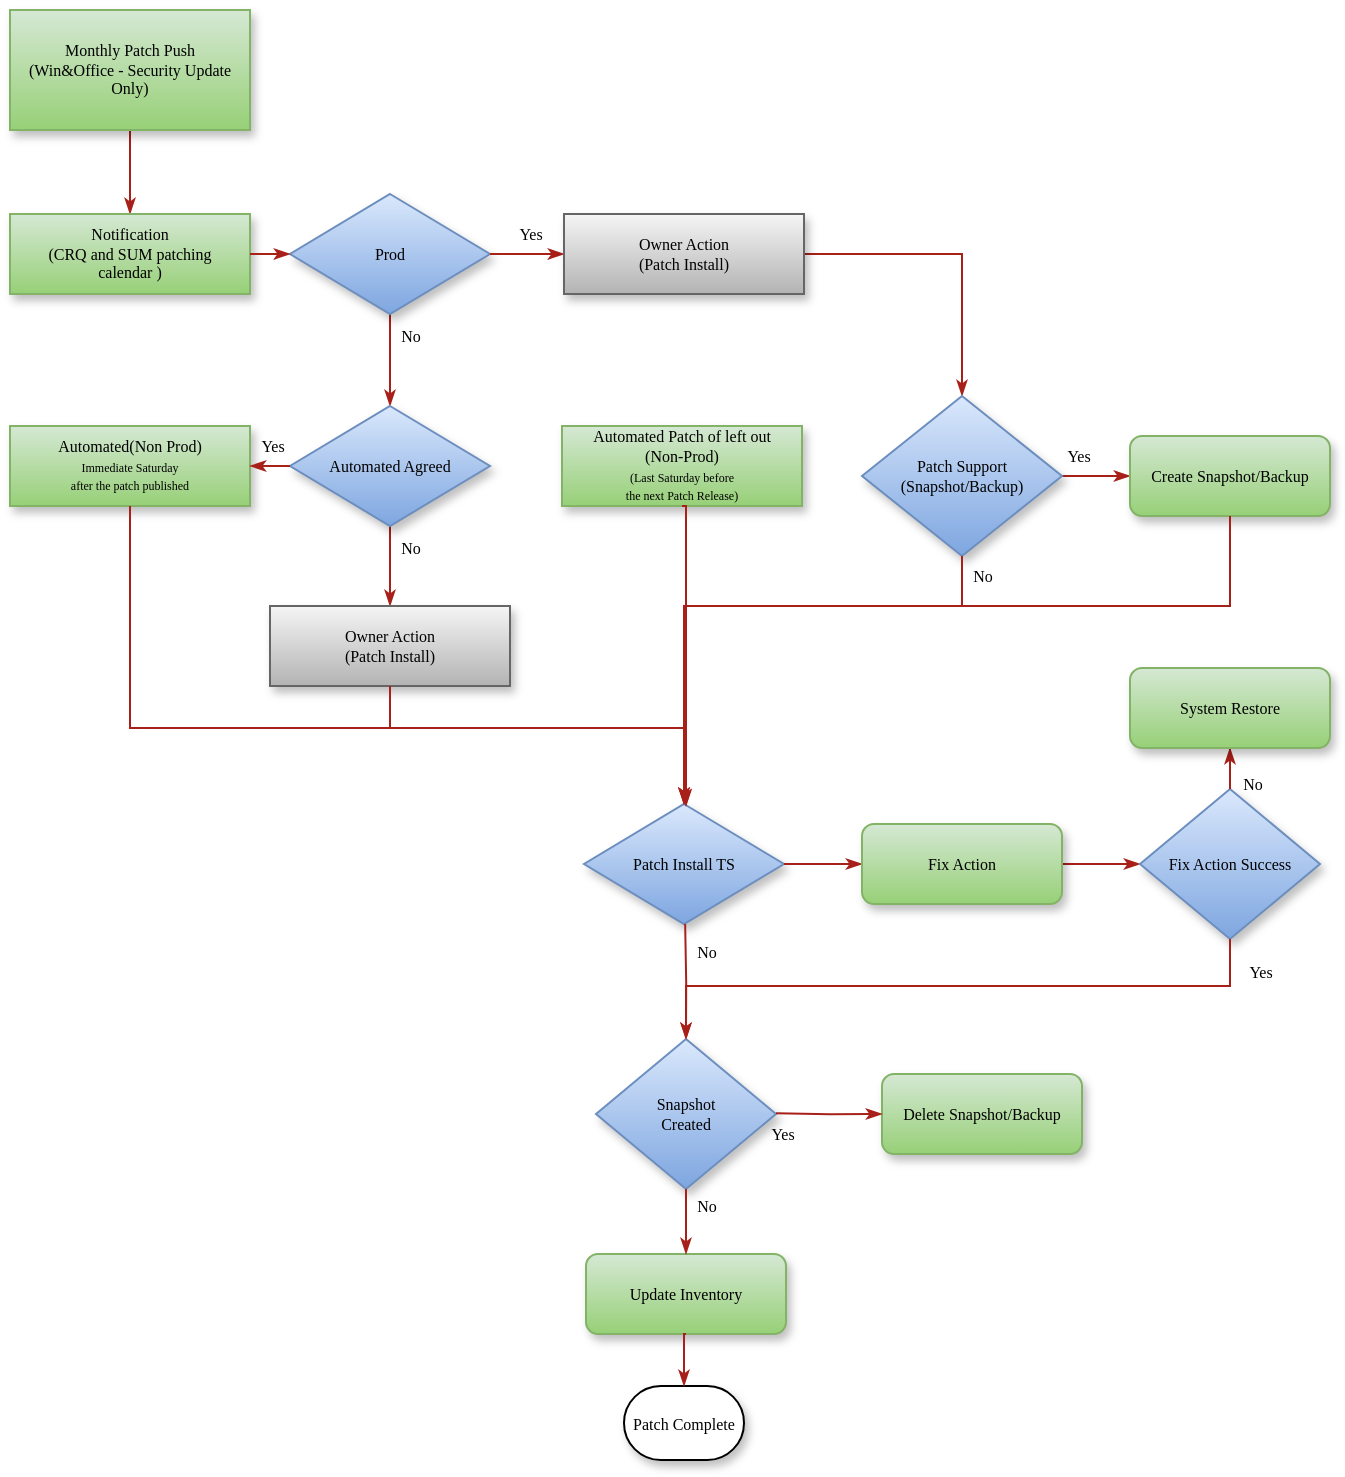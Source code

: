 <mxfile version="22.1.11" type="github">
  <diagram name="Page-1" id="edf60f1a-56cd-e834-aa8a-f176f3a09ee4">
    <mxGraphModel dx="1386" dy="819" grid="1" gridSize="10" guides="1" tooltips="1" connect="1" arrows="1" fold="1" page="1" pageScale="1" pageWidth="1100" pageHeight="850" background="none" math="0" shadow="0">
      <root>
        <mxCell id="0" />
        <mxCell id="1" parent="0" />
        <mxCell id="60e70716793133e9-32" style="edgeStyle=orthogonalEdgeStyle;rounded=0;html=1;labelBackgroundColor=none;startSize=5;endArrow=classicThin;endFill=1;endSize=5;jettySize=auto;orthogonalLoop=1;strokeWidth=1;fontFamily=Verdana;fontSize=8;entryX=0.5;entryY=0;entryDx=0;entryDy=0;strokeColor=#A8201A;fontColor=default;" parent="1" source="60e70716793133e9-4" target="aiUU3dkIO-aQndbutRjK-3" edge="1">
          <mxGeometry relative="1" as="geometry" />
        </mxCell>
        <mxCell id="60e70716793133e9-4" value="Monthly Patch Push&lt;br style=&quot;border-color: var(--border-color);&quot;&gt;(Win&amp;amp;Office - Security Update Only)" style="rounded=0;whiteSpace=wrap;html=1;shadow=1;labelBackgroundColor=none;strokeWidth=1;fontFamily=Verdana;fontSize=8;align=center;fillColor=#d5e8d4;strokeColor=#82b366;gradientColor=#97d077;" parent="1" vertex="1">
          <mxGeometry x="200" y="85" width="120" height="60" as="geometry" />
        </mxCell>
        <mxCell id="60e70716793133e9-37" value="No" style="edgeStyle=orthogonalEdgeStyle;rounded=0;html=1;labelBackgroundColor=none;startSize=5;endArrow=classicThin;endFill=1;endSize=5;jettySize=auto;orthogonalLoop=1;strokeWidth=1;fontFamily=Verdana;fontSize=8;entryX=0.5;entryY=0;entryDx=0;entryDy=0;strokeColor=#A8201A;fontColor=default;" parent="1" source="60e70716793133e9-5" target="aiUU3dkIO-aQndbutRjK-5" edge="1">
          <mxGeometry x="-0.517" y="10" relative="1" as="geometry">
            <mxPoint as="offset" />
            <Array as="points" />
          </mxGeometry>
        </mxCell>
        <mxCell id="60e70716793133e9-5" value="Prod" style="rhombus;whiteSpace=wrap;html=1;rounded=0;shadow=1;labelBackgroundColor=none;strokeWidth=1;fontFamily=Verdana;fontSize=8;align=center;fillColor=#dae8fc;strokeColor=#6c8ebf;gradientColor=#7ea6e0;" parent="1" vertex="1">
          <mxGeometry x="340" y="177" width="100" height="60" as="geometry" />
        </mxCell>
        <mxCell id="60e70716793133e9-34" value="Yes" style="edgeStyle=orthogonalEdgeStyle;rounded=0;html=1;labelBackgroundColor=none;startSize=5;endArrow=classicThin;endFill=1;endSize=5;jettySize=auto;orthogonalLoop=1;strokeWidth=1;fontFamily=Verdana;fontSize=8;strokeColor=#A8201A;fontColor=default;" parent="1" source="60e70716793133e9-7" target="60e70716793133e9-8" edge="1">
          <mxGeometry x="-0.667" y="10" relative="1" as="geometry">
            <mxPoint as="offset" />
          </mxGeometry>
        </mxCell>
        <mxCell id="60e70716793133e9-35" value="" style="edgeStyle=orthogonalEdgeStyle;rounded=0;html=1;labelBackgroundColor=none;startSize=5;endArrow=classicThin;endFill=1;endSize=5;jettySize=auto;orthogonalLoop=1;strokeWidth=1;fontFamily=Verdana;fontSize=8;exitX=1;exitY=0.5;exitDx=0;exitDy=0;entryX=0.5;entryY=0;entryDx=0;entryDy=0;strokeColor=#A8201A;fontColor=default;" parent="1" source="60e70716793133e9-10" target="60e70716793133e9-7" edge="1">
          <mxGeometry x="-0.011" y="-10" relative="1" as="geometry">
            <mxPoint x="618" y="223" as="targetPoint" />
            <Array as="points" />
            <mxPoint x="10" y="10" as="offset" />
          </mxGeometry>
        </mxCell>
        <mxCell id="60e70716793133e9-8" value="Create Snapshot/Backup" style="rounded=1;whiteSpace=wrap;html=1;shadow=1;labelBackgroundColor=none;strokeWidth=1;fontFamily=Verdana;fontSize=8;align=center;fillColor=#d5e8d4;strokeColor=#82b366;gradientColor=#97d077;" parent="1" vertex="1">
          <mxGeometry x="760" y="298" width="100" height="40" as="geometry" />
        </mxCell>
        <mxCell id="60e70716793133e9-9" value="Automated(Non Prod)&lt;br&gt;&lt;font style=&quot;font-size: 6px;&quot;&gt;Immediate Saturday&lt;br&gt;after the patch published&lt;/font&gt;" style="whiteSpace=wrap;html=1;rounded=0;shadow=1;labelBackgroundColor=none;strokeWidth=1;fontFamily=Verdana;fontSize=8;align=center;fillColor=#d5e8d4;strokeColor=#82b366;gradientColor=#97d077;" parent="1" vertex="1">
          <mxGeometry x="200" y="293" width="120" height="40" as="geometry" />
        </mxCell>
        <mxCell id="60e70716793133e9-39" value="No" style="edgeStyle=orthogonalEdgeStyle;rounded=0;html=1;labelBackgroundColor=none;startSize=5;endArrow=classicThin;endFill=1;endSize=5;jettySize=auto;orthogonalLoop=1;strokeWidth=1;fontFamily=Verdana;fontSize=8;exitX=0.5;exitY=1;exitDx=0;exitDy=0;entryX=0.5;entryY=0;entryDx=0;entryDy=0;strokeColor=#A8201A;fontColor=default;" parent="1" source="aiUU3dkIO-aQndbutRjK-5" target="60e70716793133e9-12" edge="1">
          <mxGeometry x="-0.467" y="10" relative="1" as="geometry">
            <mxPoint x="350" y="378" as="targetPoint" />
            <Array as="points" />
            <mxPoint as="offset" />
          </mxGeometry>
        </mxCell>
        <mxCell id="60e70716793133e9-12" value="Owner Action&lt;br&gt;(Patch Install)" style="whiteSpace=wrap;html=1;rounded=0;shadow=1;labelBackgroundColor=none;strokeWidth=1;fontFamily=Verdana;fontSize=8;align=center;spacing=6;fillColor=#f5f5f5;strokeColor=#666666;gradientColor=#b3b3b3;" parent="1" vertex="1">
          <mxGeometry x="330" y="383" width="120" height="40" as="geometry" />
        </mxCell>
        <mxCell id="60e70716793133e9-7" value="Patch Support&lt;br&gt;(Snapshot/Backup)" style="rhombus;whiteSpace=wrap;html=1;rounded=0;shadow=1;labelBackgroundColor=none;strokeWidth=1;fontFamily=Verdana;fontSize=8;align=center;fillColor=#dae8fc;strokeColor=#6c8ebf;gradientColor=#7ea6e0;" parent="1" vertex="1">
          <mxGeometry x="626" y="278" width="100" height="80" as="geometry" />
        </mxCell>
        <mxCell id="aiUU3dkIO-aQndbutRjK-2" value="Yes" style="edgeStyle=orthogonalEdgeStyle;rounded=0;html=1;labelBackgroundColor=none;startSize=5;endArrow=classicThin;endFill=1;endSize=5;jettySize=auto;orthogonalLoop=1;strokeWidth=1;fontFamily=Verdana;fontSize=8;strokeColor=#A8201A;fontColor=default;" edge="1" parent="1" source="60e70716793133e9-5" target="60e70716793133e9-10">
          <mxGeometry x="-0.067" y="-10" relative="1" as="geometry">
            <mxPoint x="630" y="217" as="targetPoint" />
            <Array as="points" />
            <mxPoint as="offset" />
            <mxPoint x="340" y="207" as="sourcePoint" />
          </mxGeometry>
        </mxCell>
        <mxCell id="60e70716793133e9-10" value="Owner Action&lt;br style=&quot;border-color: var(--border-color);&quot;&gt;(Patch Install)" style="whiteSpace=wrap;html=1;rounded=0;shadow=1;labelBackgroundColor=none;strokeWidth=1;fontFamily=Verdana;fontSize=8;align=center;fillColor=#f5f5f5;strokeColor=#666666;gradientColor=#b3b3b3;" parent="1" vertex="1">
          <mxGeometry x="477" y="187" width="120" height="40" as="geometry" />
        </mxCell>
        <mxCell id="aiUU3dkIO-aQndbutRjK-3" value="Notification &lt;br&gt;(CRQ and SUM patching&lt;br&gt;calendar )" style="whiteSpace=wrap;html=1;rounded=0;shadow=1;labelBackgroundColor=none;strokeWidth=1;fontFamily=Verdana;fontSize=8;align=center;fillColor=#d5e8d4;strokeColor=#82b366;gradientColor=#97d077;" vertex="1" parent="1">
          <mxGeometry x="200" y="187" width="120" height="40" as="geometry" />
        </mxCell>
        <mxCell id="aiUU3dkIO-aQndbutRjK-4" style="edgeStyle=orthogonalEdgeStyle;rounded=0;html=1;labelBackgroundColor=none;startSize=5;endArrow=classicThin;endFill=1;endSize=5;jettySize=auto;orthogonalLoop=1;strokeWidth=1;fontFamily=Verdana;fontSize=8;exitX=1;exitY=0.5;exitDx=0;exitDy=0;entryX=0;entryY=0.5;entryDx=0;entryDy=0;strokeColor=#A8201A;fontColor=default;" edge="1" parent="1" source="aiUU3dkIO-aQndbutRjK-3" target="60e70716793133e9-5">
          <mxGeometry relative="1" as="geometry">
            <mxPoint x="520" y="957" as="sourcePoint" />
            <mxPoint x="520" y="997" as="targetPoint" />
          </mxGeometry>
        </mxCell>
        <mxCell id="aiUU3dkIO-aQndbutRjK-5" value="Automated Agreed" style="rhombus;whiteSpace=wrap;html=1;rounded=0;shadow=1;labelBackgroundColor=none;strokeWidth=1;fontFamily=Verdana;fontSize=8;align=center;fillColor=#dae8fc;strokeColor=#6c8ebf;gradientColor=#7ea6e0;" vertex="1" parent="1">
          <mxGeometry x="340" y="283" width="100" height="60" as="geometry" />
        </mxCell>
        <mxCell id="aiUU3dkIO-aQndbutRjK-6" value="Yes" style="edgeStyle=orthogonalEdgeStyle;rounded=0;html=1;labelBackgroundColor=none;startSize=5;endArrow=classicThin;endFill=1;endSize=5;jettySize=auto;orthogonalLoop=1;strokeWidth=1;fontFamily=Verdana;fontSize=8;entryX=1;entryY=0.5;entryDx=0;entryDy=0;exitX=0;exitY=0.5;exitDx=0;exitDy=0;strokeColor=#A8201A;fontColor=default;" edge="1" parent="1" source="aiUU3dkIO-aQndbutRjK-5" target="60e70716793133e9-9">
          <mxGeometry x="-0.067" y="-10" relative="1" as="geometry">
            <mxPoint x="280" y="263" as="targetPoint" />
            <Array as="points" />
            <mxPoint as="offset" />
            <mxPoint x="300" y="313" as="sourcePoint" />
          </mxGeometry>
        </mxCell>
        <mxCell id="aiUU3dkIO-aQndbutRjK-9" value="Patch Install TS" style="rhombus;whiteSpace=wrap;html=1;rounded=0;shadow=1;labelBackgroundColor=none;strokeWidth=1;fontFamily=Verdana;fontSize=8;align=center;fillColor=#dae8fc;strokeColor=#6c8ebf;gradientColor=#7ea6e0;" vertex="1" parent="1">
          <mxGeometry x="487" y="482" width="100" height="60" as="geometry" />
        </mxCell>
        <mxCell id="aiUU3dkIO-aQndbutRjK-11" value="" style="edgeStyle=orthogonalEdgeStyle;rounded=0;html=1;labelBackgroundColor=none;startSize=5;endArrow=classicThin;endFill=1;endSize=5;jettySize=auto;orthogonalLoop=1;strokeWidth=1;fontFamily=Verdana;fontSize=8;exitX=0.5;exitY=1;exitDx=0;exitDy=0;entryX=0.5;entryY=0;entryDx=0;entryDy=0;strokeColor=#A8201A;fontColor=default;" edge="1" parent="1" source="60e70716793133e9-9" target="aiUU3dkIO-aQndbutRjK-9">
          <mxGeometry x="-0.517" y="10" relative="1" as="geometry">
            <mxPoint as="offset" />
            <mxPoint x="110" y="334" as="sourcePoint" />
            <mxPoint x="509" y="444" as="targetPoint" />
            <Array as="points">
              <mxPoint x="260" y="444" />
              <mxPoint x="537" y="444" />
            </Array>
          </mxGeometry>
        </mxCell>
        <mxCell id="aiUU3dkIO-aQndbutRjK-12" value="" style="edgeStyle=orthogonalEdgeStyle;rounded=0;html=1;labelBackgroundColor=none;startSize=5;endArrow=classicThin;endFill=1;endSize=5;jettySize=auto;orthogonalLoop=1;strokeWidth=1;fontFamily=Verdana;fontSize=8;entryX=0;entryY=0.5;entryDx=0;entryDy=0;exitX=1;exitY=0.5;exitDx=0;exitDy=0;strokeColor=#A8201A;fontColor=default;" edge="1" parent="1" source="aiUU3dkIO-aQndbutRjK-48" target="aiUU3dkIO-aQndbutRjK-16">
          <mxGeometry x="0.231" y="-21" relative="1" as="geometry">
            <mxPoint x="158" y="303" as="targetPoint" />
            <Array as="points" />
            <mxPoint as="offset" />
            <mxPoint x="328" y="303" as="sourcePoint" />
          </mxGeometry>
        </mxCell>
        <mxCell id="aiUU3dkIO-aQndbutRjK-15" value="No" style="edgeStyle=orthogonalEdgeStyle;rounded=0;html=1;labelBackgroundColor=none;startSize=5;endArrow=classicThin;endFill=1;endSize=5;jettySize=auto;orthogonalLoop=1;strokeWidth=1;fontFamily=Verdana;fontSize=8;exitX=0.5;exitY=1;exitDx=0;exitDy=0;strokeColor=#A8201A;fontColor=default;" edge="1" parent="1" source="60e70716793133e9-7" target="aiUU3dkIO-aQndbutRjK-9">
          <mxGeometry x="-0.929" y="10" relative="1" as="geometry">
            <mxPoint as="offset" />
            <mxPoint x="727.66" y="358" as="sourcePoint" />
            <mxPoint x="368" y="393" as="targetPoint" />
            <Array as="points">
              <mxPoint x="676" y="383" />
              <mxPoint x="537" y="383" />
            </Array>
          </mxGeometry>
        </mxCell>
        <mxCell id="aiUU3dkIO-aQndbutRjK-16" value="Fix Action Success" style="rhombus;whiteSpace=wrap;html=1;rounded=0;shadow=1;labelBackgroundColor=none;strokeWidth=1;fontFamily=Verdana;fontSize=8;align=center;fillColor=#dae8fc;strokeColor=#6c8ebf;gradientColor=#7ea6e0;" vertex="1" parent="1">
          <mxGeometry x="765" y="474.5" width="90" height="75" as="geometry" />
        </mxCell>
        <mxCell id="aiUU3dkIO-aQndbutRjK-17" style="edgeStyle=orthogonalEdgeStyle;rounded=0;html=1;labelBackgroundColor=none;startSize=5;endArrow=classicThin;endFill=1;endSize=5;jettySize=auto;orthogonalLoop=1;strokeWidth=1;fontFamily=Verdana;fontSize=8;exitX=0.5;exitY=1;exitDx=0;exitDy=0;strokeColor=#A8201A;fontColor=default;" edge="1" parent="1" source="60e70716793133e9-8">
          <mxGeometry relative="1" as="geometry">
            <mxPoint x="928.5" y="337" as="sourcePoint" />
            <mxPoint x="538" y="483" as="targetPoint" />
            <Array as="points">
              <mxPoint x="810" y="383" />
              <mxPoint x="538" y="383" />
            </Array>
          </mxGeometry>
        </mxCell>
        <mxCell id="aiUU3dkIO-aQndbutRjK-23" value="No" style="edgeStyle=orthogonalEdgeStyle;rounded=0;html=1;labelBackgroundColor=none;startSize=5;endArrow=classicThin;endFill=1;endSize=5;jettySize=auto;orthogonalLoop=1;strokeWidth=1;fontFamily=Verdana;fontSize=8;strokeColor=#A8201A;fontColor=default;" edge="1" parent="1" source="aiUU3dkIO-aQndbutRjK-16" target="aiUU3dkIO-aQndbutRjK-40">
          <mxGeometry x="-0.916" y="-11" relative="1" as="geometry">
            <mxPoint x="866" y="471" as="sourcePoint" />
            <mxPoint x="596" y="643" as="targetPoint" />
            <mxPoint as="offset" />
          </mxGeometry>
        </mxCell>
        <mxCell id="aiUU3dkIO-aQndbutRjK-22" value="Delete Snapshot/Backup" style="rounded=1;whiteSpace=wrap;html=1;shadow=1;labelBackgroundColor=none;strokeWidth=1;fontFamily=Verdana;fontSize=8;align=center;fillColor=#d5e8d4;strokeColor=#82b366;gradientColor=#97d077;" vertex="1" parent="1">
          <mxGeometry x="636" y="617" width="100" height="40" as="geometry" />
        </mxCell>
        <mxCell id="aiUU3dkIO-aQndbutRjK-24" value="Yes" style="edgeStyle=orthogonalEdgeStyle;rounded=0;html=1;labelBackgroundColor=none;startSize=5;endArrow=classicThin;endFill=1;endSize=5;jettySize=auto;orthogonalLoop=1;strokeWidth=1;fontFamily=Verdana;fontSize=8;exitX=0.5;exitY=1;exitDx=0;exitDy=0;entryX=0.5;entryY=0;entryDx=0;entryDy=0;strokeColor=#A8201A;fontColor=default;" edge="1" parent="1" source="aiUU3dkIO-aQndbutRjK-16" target="aiUU3dkIO-aQndbutRjK-41">
          <mxGeometry x="-0.896" y="15" relative="1" as="geometry">
            <mxPoint x="538" y="603" as="targetPoint" />
            <Array as="points">
              <mxPoint x="810" y="573" />
              <mxPoint x="538" y="573" />
            </Array>
            <mxPoint as="offset" />
            <mxPoint x="748" y="553" as="sourcePoint" />
          </mxGeometry>
        </mxCell>
        <mxCell id="aiUU3dkIO-aQndbutRjK-25" value="Update Inventory&lt;br&gt;" style="rounded=1;whiteSpace=wrap;html=1;shadow=1;labelBackgroundColor=none;strokeWidth=1;fontFamily=Verdana;fontSize=8;align=center;fillColor=#d5e8d4;strokeColor=#82b366;gradientColor=#97d077;" vertex="1" parent="1">
          <mxGeometry x="488" y="707" width="100" height="40" as="geometry" />
        </mxCell>
        <mxCell id="aiUU3dkIO-aQndbutRjK-27" value="Patch Complete" style="strokeWidth=1;html=1;shape=mxgraph.flowchart.terminator;whiteSpace=wrap;rounded=0;shadow=1;labelBackgroundColor=none;fontFamily=Verdana;fontSize=8;align=center;" vertex="1" parent="1">
          <mxGeometry x="507" y="773" width="60" height="37" as="geometry" />
        </mxCell>
        <mxCell id="aiUU3dkIO-aQndbutRjK-30" value="Automated Patch of left out&lt;br style=&quot;border-color: var(--border-color);&quot;&gt;(Non-Prod)&lt;br style=&quot;border-color: var(--border-color);&quot;&gt;&lt;font style=&quot;border-color: var(--border-color); font-size: 6px;&quot;&gt;(Last Saturday before&lt;br style=&quot;border-color: var(--border-color);&quot;&gt;the next Patch Release)&lt;/font&gt;" style="whiteSpace=wrap;html=1;rounded=0;shadow=1;labelBackgroundColor=none;strokeWidth=1;fontFamily=Verdana;fontSize=8;align=center;fillColor=#d5e8d4;strokeColor=#82b366;gradientColor=#97d077;" vertex="1" parent="1">
          <mxGeometry x="476" y="293" width="120" height="40" as="geometry" />
        </mxCell>
        <mxCell id="aiUU3dkIO-aQndbutRjK-34" value="" style="edgeStyle=orthogonalEdgeStyle;rounded=0;html=1;labelBackgroundColor=none;startSize=5;endArrow=classicThin;endFill=1;endSize=5;jettySize=auto;orthogonalLoop=1;strokeWidth=1;fontFamily=Verdana;fontSize=8;exitX=0.5;exitY=1;exitDx=0;exitDy=0;strokeColor=#A8201A;fontColor=default;" edge="1" parent="1" source="aiUU3dkIO-aQndbutRjK-30" target="aiUU3dkIO-aQndbutRjK-9">
          <mxGeometry x="0.019" y="-10" relative="1" as="geometry">
            <mxPoint x="527" y="415.5" as="targetPoint" />
            <Array as="points">
              <mxPoint x="538" y="333" />
            </Array>
            <mxPoint as="offset" />
            <mxPoint x="527" y="335.5" as="sourcePoint" />
          </mxGeometry>
        </mxCell>
        <mxCell id="aiUU3dkIO-aQndbutRjK-36" value="" style="edgeStyle=orthogonalEdgeStyle;rounded=0;html=1;labelBackgroundColor=none;startSize=5;endArrow=classicThin;endFill=1;endSize=5;jettySize=auto;orthogonalLoop=1;strokeWidth=1;fontFamily=Verdana;fontSize=8;exitX=0.5;exitY=1;exitDx=0;exitDy=0;entryX=0.5;entryY=0;entryDx=0;entryDy=0;strokeColor=#A8201A;fontColor=default;" edge="1" parent="1" source="60e70716793133e9-12" target="aiUU3dkIO-aQndbutRjK-9">
          <mxGeometry x="-0.467" y="10" relative="1" as="geometry">
            <mxPoint x="360" y="424" as="sourcePoint" />
            <mxPoint x="560" y="503" as="targetPoint" />
            <Array as="points">
              <mxPoint x="390" y="444" />
              <mxPoint x="537" y="444" />
            </Array>
            <mxPoint as="offset" />
          </mxGeometry>
        </mxCell>
        <mxCell id="aiUU3dkIO-aQndbutRjK-40" value="System Restore" style="rounded=1;whiteSpace=wrap;html=1;shadow=1;labelBackgroundColor=none;strokeWidth=1;fontFamily=Verdana;fontSize=8;align=center;fillColor=#d5e8d4;strokeColor=#82b366;gradientColor=#97d077;" vertex="1" parent="1">
          <mxGeometry x="760" y="414" width="100" height="40" as="geometry" />
        </mxCell>
        <mxCell id="aiUU3dkIO-aQndbutRjK-41" value="Snapshot&lt;br&gt;Created" style="rhombus;whiteSpace=wrap;html=1;rounded=0;shadow=1;labelBackgroundColor=none;strokeWidth=1;fontFamily=Verdana;fontSize=8;align=center;fillColor=#dae8fc;strokeColor=#6c8ebf;gradientColor=#7ea6e0;" vertex="1" parent="1">
          <mxGeometry x="493" y="599.5" width="90" height="75" as="geometry" />
        </mxCell>
        <mxCell id="aiUU3dkIO-aQndbutRjK-42" value="Yes" style="edgeStyle=orthogonalEdgeStyle;rounded=0;html=1;labelBackgroundColor=none;startSize=5;endArrow=classicThin;endFill=1;endSize=5;jettySize=auto;orthogonalLoop=1;strokeWidth=1;fontFamily=Verdana;fontSize=8;exitX=1;exitY=0.5;exitDx=0;exitDy=0;strokeColor=#A8201A;fontColor=default;" edge="1" parent="1" target="aiUU3dkIO-aQndbutRjK-22">
          <mxGeometry x="-0.89" y="-10" relative="1" as="geometry">
            <mxPoint x="640" y="637" as="targetPoint" />
            <Array as="points" />
            <mxPoint as="offset" />
            <mxPoint x="583" y="636.58" as="sourcePoint" />
          </mxGeometry>
        </mxCell>
        <mxCell id="aiUU3dkIO-aQndbutRjK-43" value="No" style="edgeStyle=orthogonalEdgeStyle;rounded=0;html=1;labelBackgroundColor=none;startSize=5;endArrow=classicThin;endFill=1;endSize=5;jettySize=auto;orthogonalLoop=1;strokeWidth=1;fontFamily=Verdana;fontSize=8;entryX=0.5;entryY=0;entryDx=0;entryDy=0;strokeColor=#A8201A;fontColor=default;" edge="1" parent="1" target="aiUU3dkIO-aQndbutRjK-41">
          <mxGeometry x="-0.517" y="10" relative="1" as="geometry">
            <mxPoint as="offset" />
            <mxPoint x="537.58" y="542" as="sourcePoint" />
            <mxPoint x="537.58" y="632" as="targetPoint" />
            <Array as="points" />
          </mxGeometry>
        </mxCell>
        <mxCell id="aiUU3dkIO-aQndbutRjK-44" value="No" style="edgeStyle=orthogonalEdgeStyle;rounded=0;html=1;labelBackgroundColor=none;startSize=5;endArrow=classicThin;endFill=1;endSize=5;jettySize=auto;orthogonalLoop=1;strokeWidth=1;fontFamily=Verdana;fontSize=8;exitX=0.5;exitY=1;exitDx=0;exitDy=0;entryX=0.5;entryY=0;entryDx=0;entryDy=0;strokeColor=#A8201A;fontColor=default;" edge="1" parent="1" source="aiUU3dkIO-aQndbutRjK-41" target="aiUU3dkIO-aQndbutRjK-25">
          <mxGeometry x="-0.517" y="10" relative="1" as="geometry">
            <mxPoint as="offset" />
            <mxPoint x="388" y="674.5" as="sourcePoint" />
            <mxPoint x="388" y="765" as="targetPoint" />
            <Array as="points" />
          </mxGeometry>
        </mxCell>
        <mxCell id="aiUU3dkIO-aQndbutRjK-45" value="" style="edgeStyle=orthogonalEdgeStyle;rounded=0;html=1;labelBackgroundColor=none;startSize=5;endArrow=classicThin;endFill=1;endSize=5;jettySize=auto;orthogonalLoop=1;strokeWidth=1;fontFamily=Verdana;fontSize=8;exitX=0.5;exitY=1;exitDx=0;exitDy=0;entryX=0.5;entryY=0;entryDx=0;entryDy=0;entryPerimeter=0;strokeColor=#A8201A;fontColor=default;" edge="1" parent="1" source="aiUU3dkIO-aQndbutRjK-25" target="aiUU3dkIO-aQndbutRjK-27">
          <mxGeometry x="0.019" y="-10" relative="1" as="geometry">
            <mxPoint x="538" y="787" as="targetPoint" />
            <Array as="points" />
            <mxPoint as="offset" />
            <mxPoint x="768" y="797" as="sourcePoint" />
          </mxGeometry>
        </mxCell>
        <mxCell id="aiUU3dkIO-aQndbutRjK-49" value="" style="edgeStyle=orthogonalEdgeStyle;rounded=0;html=1;labelBackgroundColor=none;startSize=5;endArrow=classicThin;endFill=1;endSize=5;jettySize=auto;orthogonalLoop=1;strokeWidth=1;fontFamily=Verdana;fontSize=8;entryX=0;entryY=0.5;entryDx=0;entryDy=0;exitX=1;exitY=0.5;exitDx=0;exitDy=0;strokeColor=#A8201A;fontColor=default;" edge="1" parent="1" source="aiUU3dkIO-aQndbutRjK-9" target="aiUU3dkIO-aQndbutRjK-48">
          <mxGeometry x="-0.89" y="-10" relative="1" as="geometry">
            <mxPoint x="765" y="512" as="targetPoint" />
            <Array as="points" />
            <mxPoint as="offset" />
            <mxPoint x="587" y="512" as="sourcePoint" />
          </mxGeometry>
        </mxCell>
        <mxCell id="aiUU3dkIO-aQndbutRjK-48" value="Fix Action" style="rounded=1;whiteSpace=wrap;html=1;shadow=1;labelBackgroundColor=none;strokeWidth=1;fontFamily=Verdana;fontSize=8;align=center;fillColor=#d5e8d4;strokeColor=#82b366;gradientColor=#97d077;" vertex="1" parent="1">
          <mxGeometry x="626" y="492" width="100" height="40" as="geometry" />
        </mxCell>
      </root>
    </mxGraphModel>
  </diagram>
</mxfile>
